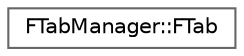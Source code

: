 digraph "Graphical Class Hierarchy"
{
 // INTERACTIVE_SVG=YES
 // LATEX_PDF_SIZE
  bgcolor="transparent";
  edge [fontname=Helvetica,fontsize=10,labelfontname=Helvetica,labelfontsize=10];
  node [fontname=Helvetica,fontsize=10,shape=box,height=0.2,width=0.4];
  rankdir="LR";
  Node0 [id="Node000000",label="FTabManager::FTab",height=0.2,width=0.4,color="grey40", fillcolor="white", style="filled",URL="$dd/ddb/structFTabManager_1_1FTab.html",tooltip=" "];
}
